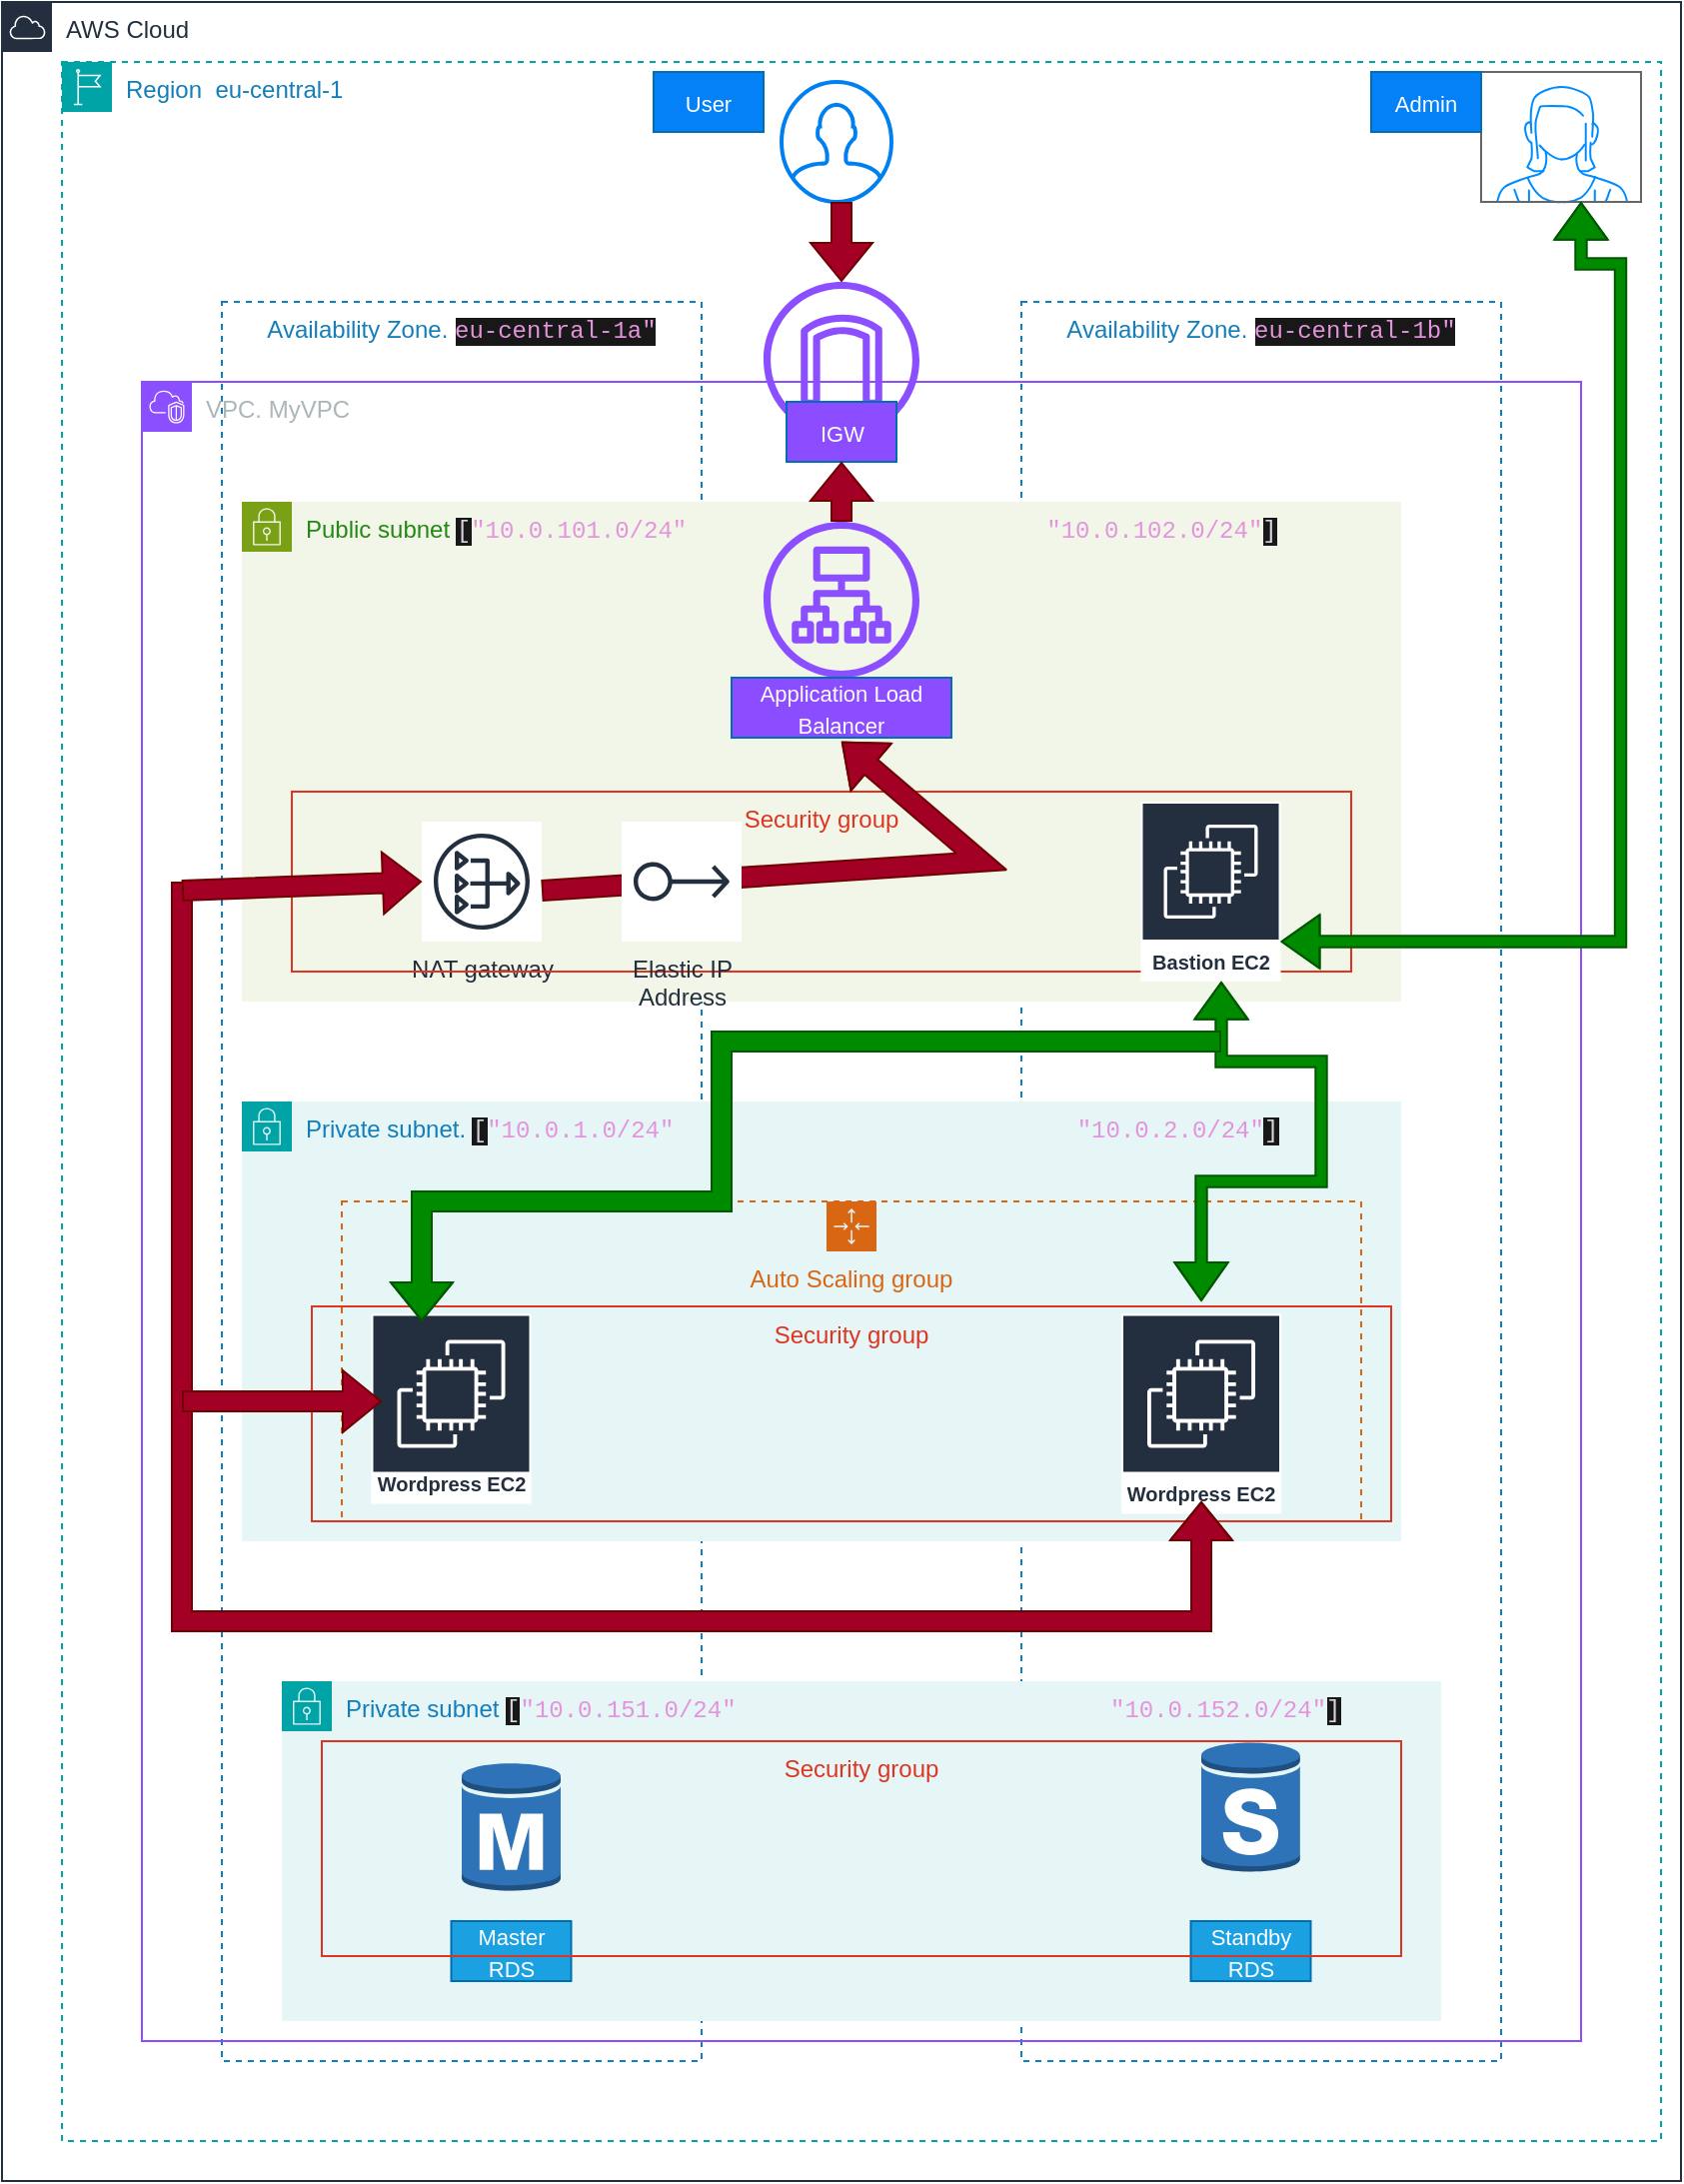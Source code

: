 <mxfile version="24.7.17">
  <diagram name="Page-1" id="aaaa8250-4180-3840-79b5-4cada1eebb92">
    <mxGraphModel dx="2798" dy="1189" grid="1" gridSize="10" guides="1" tooltips="1" connect="1" arrows="1" fold="1" page="1" pageScale="1" pageWidth="850" pageHeight="1100" background="none" math="0" shadow="0">
      <root>
        <mxCell id="0" />
        <mxCell id="1" parent="0" />
        <mxCell id="aPHQRfl6VZH8cD_R3Oct-2" value="AWS Cloud" style="points=[[0,0],[0.25,0],[0.5,0],[0.75,0],[1,0],[1,0.25],[1,0.5],[1,0.75],[1,1],[0.75,1],[0.5,1],[0.25,1],[0,1],[0,0.75],[0,0.5],[0,0.25]];outlineConnect=0;gradientColor=none;html=1;whiteSpace=wrap;fontSize=12;fontStyle=0;container=1;pointerEvents=0;collapsible=0;recursiveResize=0;shape=mxgraph.aws4.group;grIcon=mxgraph.aws4.group_aws_cloud;strokeColor=#232F3E;fillColor=none;verticalAlign=top;align=left;spacingLeft=30;fontColor=#232F3E;dashed=0;movable=0;resizable=0;rotatable=0;deletable=0;editable=0;locked=1;connectable=0;" vertex="1" parent="1">
          <mxGeometry x="10" y="10" width="840" height="1090" as="geometry" />
        </mxCell>
        <mxCell id="aPHQRfl6VZH8cD_R3Oct-3" value="Availability Zone.&amp;nbsp;&lt;span style=&quot;color: rgb(227, 148, 220); background-color: rgb(24, 24, 24); font-family: Menlo, Monaco, &amp;quot;Courier New&amp;quot;, monospace; white-space: pre;&quot;&gt;eu-central-1a&quot;&lt;/span&gt;" style="fillColor=none;strokeColor=#147EBA;dashed=1;verticalAlign=top;fontStyle=0;fontColor=#147EBA;whiteSpace=wrap;html=1;movable=0;resizable=0;rotatable=0;deletable=0;editable=0;locked=1;connectable=0;" vertex="1" parent="aPHQRfl6VZH8cD_R3Oct-2">
          <mxGeometry x="110" y="150" width="240" height="880" as="geometry" />
        </mxCell>
        <mxCell id="aPHQRfl6VZH8cD_R3Oct-6" value="Availability Zone.&amp;nbsp;&lt;span style=&quot;color: rgb(227, 148, 220); background-color: rgb(24, 24, 24); font-family: Menlo, Monaco, &amp;quot;Courier New&amp;quot;, monospace; white-space: pre;&quot;&gt;eu-central-1b&quot;&lt;/span&gt;" style="fillColor=none;strokeColor=#147EBA;dashed=1;verticalAlign=top;fontStyle=0;fontColor=#147EBA;whiteSpace=wrap;html=1;movable=0;resizable=0;rotatable=0;deletable=0;editable=0;locked=1;connectable=0;" vertex="1" parent="aPHQRfl6VZH8cD_R3Oct-2">
          <mxGeometry x="510" y="150" width="240" height="880" as="geometry" />
        </mxCell>
        <mxCell id="aPHQRfl6VZH8cD_R3Oct-8" value="Region&amp;nbsp; eu-central-1" style="points=[[0,0],[0.25,0],[0.5,0],[0.75,0],[1,0],[1,0.25],[1,0.5],[1,0.75],[1,1],[0.75,1],[0.5,1],[0.25,1],[0,1],[0,0.75],[0,0.5],[0,0.25]];outlineConnect=0;gradientColor=none;html=1;whiteSpace=wrap;fontSize=12;fontStyle=0;container=1;pointerEvents=0;collapsible=0;recursiveResize=0;shape=mxgraph.aws4.group;grIcon=mxgraph.aws4.group_region;strokeColor=#00A4A6;fillColor=none;verticalAlign=top;align=left;spacingLeft=30;fontColor=#147EBA;dashed=1;movable=0;resizable=0;rotatable=0;deletable=0;editable=0;locked=1;connectable=0;" vertex="1" parent="aPHQRfl6VZH8cD_R3Oct-2">
          <mxGeometry x="30" y="30" width="800" height="1040" as="geometry" />
        </mxCell>
        <mxCell id="aPHQRfl6VZH8cD_R3Oct-10" value="VPC. MyVPC" style="points=[[0,0],[0.25,0],[0.5,0],[0.75,0],[1,0],[1,0.25],[1,0.5],[1,0.75],[1,1],[0.75,1],[0.5,1],[0.25,1],[0,1],[0,0.75],[0,0.5],[0,0.25]];outlineConnect=0;gradientColor=none;html=1;whiteSpace=wrap;fontSize=12;fontStyle=0;container=1;pointerEvents=0;collapsible=0;recursiveResize=0;shape=mxgraph.aws4.group;grIcon=mxgraph.aws4.group_vpc2;strokeColor=#8C4FFF;fillColor=none;verticalAlign=top;align=left;spacingLeft=30;fontColor=#AAB7B8;dashed=0;movable=0;resizable=0;rotatable=0;deletable=0;editable=0;locked=1;connectable=0;" vertex="1" parent="1">
          <mxGeometry x="80" y="200" width="720" height="830" as="geometry" />
        </mxCell>
        <mxCell id="aPHQRfl6VZH8cD_R3Oct-12" value="Public subnet&amp;nbsp;&lt;span style=&quot;background-color: rgb(24, 24, 24); color: rgb(214, 214, 221); font-family: Menlo, Monaco, &amp;quot;Courier New&amp;quot;, monospace; white-space: pre;&quot;&gt;[&lt;/span&gt;&lt;span style=&quot;font-family: Menlo, Monaco, &amp;quot;Courier New&amp;quot;, monospace; white-space: pre; color: rgb(227, 148, 220);&quot;&gt;&quot;10.0.101.0/24&quot;                         &lt;/span&gt;&lt;span style=&quot;font-family: Menlo, Monaco, &amp;quot;Courier New&amp;quot;, monospace; white-space: pre; color: rgb(227, 148, 220);&quot;&gt;&quot;10.0.102.0/24&quot;&lt;/span&gt;&lt;span style=&quot;background-color: rgb(24, 24, 24); color: rgb(214, 214, 221); font-family: Menlo, Monaco, &amp;quot;Courier New&amp;quot;, monospace; white-space: pre;&quot;&gt;]&lt;/span&gt;" style="points=[[0,0],[0.25,0],[0.5,0],[0.75,0],[1,0],[1,0.25],[1,0.5],[1,0.75],[1,1],[0.75,1],[0.5,1],[0.25,1],[0,1],[0,0.75],[0,0.5],[0,0.25]];outlineConnect=0;gradientColor=none;html=1;whiteSpace=wrap;fontSize=12;fontStyle=0;container=1;pointerEvents=0;collapsible=0;recursiveResize=0;shape=mxgraph.aws4.group;grIcon=mxgraph.aws4.group_security_group;grStroke=0;strokeColor=#7AA116;fillColor=#F2F6E8;verticalAlign=top;align=left;spacingLeft=30;fontColor=#248814;dashed=0;movable=0;resizable=0;rotatable=0;deletable=0;editable=0;locked=1;connectable=0;" vertex="1" parent="1">
          <mxGeometry x="130" y="260" width="580" height="250" as="geometry" />
        </mxCell>
        <mxCell id="aPHQRfl6VZH8cD_R3Oct-30" value="" style="sketch=0;outlineConnect=0;fontColor=#232F3E;gradientColor=none;fillColor=#8C4FFF;strokeColor=none;dashed=0;verticalLabelPosition=bottom;verticalAlign=top;align=center;html=1;fontSize=12;fontStyle=0;aspect=fixed;pointerEvents=1;shape=mxgraph.aws4.application_load_balancer;movable=0;resizable=0;rotatable=0;deletable=0;editable=0;locked=1;connectable=0;" vertex="1" parent="aPHQRfl6VZH8cD_R3Oct-12">
          <mxGeometry x="261" y="10" width="78" height="78" as="geometry" />
        </mxCell>
        <mxCell id="aPHQRfl6VZH8cD_R3Oct-31" value="&lt;p style=&quot;line-height: 90%;&quot;&gt;&lt;font face=&quot;Helvetica&quot; style=&quot;font-size: 11px;&quot;&gt;Application Load Balancer&lt;/font&gt;&lt;/p&gt;" style="text;html=1;align=center;verticalAlign=middle;whiteSpace=wrap;rounded=0;fontSize=16;fillColor=#8b4dff;fontColor=#ffffff;strokeColor=#006EAF;movable=0;resizable=0;rotatable=0;deletable=0;editable=0;locked=1;connectable=0;" vertex="1" parent="aPHQRfl6VZH8cD_R3Oct-12">
          <mxGeometry x="245" y="88" width="110" height="30" as="geometry" />
        </mxCell>
        <mxCell id="aPHQRfl6VZH8cD_R3Oct-17" value="NAT gateway" style="sketch=0;outlineConnect=0;fontColor=#232F3E;gradientColor=none;strokeColor=#232F3E;fillColor=#ffffff;dashed=0;verticalLabelPosition=bottom;verticalAlign=top;align=center;html=1;fontSize=12;fontStyle=0;aspect=fixed;shape=mxgraph.aws4.resourceIcon;resIcon=mxgraph.aws4.nat_gateway;movable=0;resizable=0;rotatable=0;deletable=0;editable=0;locked=1;connectable=0;" vertex="1" parent="aPHQRfl6VZH8cD_R3Oct-12">
          <mxGeometry x="90" y="160" width="60" height="60" as="geometry" />
        </mxCell>
        <mxCell id="aPHQRfl6VZH8cD_R3Oct-40" value="Security group" style="fillColor=none;strokeColor=#DD3522;verticalAlign=top;fontStyle=0;fontColor=#DD3522;whiteSpace=wrap;html=1;movable=0;resizable=0;rotatable=0;deletable=0;editable=0;locked=1;connectable=0;" vertex="1" parent="aPHQRfl6VZH8cD_R3Oct-12">
          <mxGeometry x="25" y="145" width="530" height="90" as="geometry" />
        </mxCell>
        <mxCell id="aPHQRfl6VZH8cD_R3Oct-13" value="Private subnet.&amp;nbsp;&lt;span style=&quot;background-color: rgb(24, 24, 24); color: rgb(214, 214, 221); font-family: Menlo, Monaco, &amp;quot;Courier New&amp;quot;, monospace; white-space: pre;&quot;&gt;[&lt;/span&gt;&lt;span style=&quot;font-family: Menlo, Monaco, &amp;quot;Courier New&amp;quot;, monospace; white-space: pre; color: rgb(227, 148, 220);&quot;&gt;&quot;10.0.1.0/24&quot;                            &lt;/span&gt;&lt;span style=&quot;font-family: Menlo, Monaco, &amp;quot;Courier New&amp;quot;, monospace; white-space: pre; color: rgb(227, 148, 220);&quot;&gt;&quot;10.0.2.0/24&quot;&lt;/span&gt;&lt;span style=&quot;background-color: rgb(24, 24, 24); color: rgb(214, 214, 221); font-family: Menlo, Monaco, &amp;quot;Courier New&amp;quot;, monospace; white-space: pre;&quot;&gt;]&lt;/span&gt;" style="points=[[0,0],[0.25,0],[0.5,0],[0.75,0],[1,0],[1,0.25],[1,0.5],[1,0.75],[1,1],[0.75,1],[0.5,1],[0.25,1],[0,1],[0,0.75],[0,0.5],[0,0.25]];outlineConnect=0;gradientColor=none;html=1;whiteSpace=wrap;fontSize=12;fontStyle=0;container=1;pointerEvents=0;collapsible=0;recursiveResize=0;shape=mxgraph.aws4.group;grIcon=mxgraph.aws4.group_security_group;grStroke=0;strokeColor=#00A4A6;fillColor=#E6F6F7;verticalAlign=top;align=left;spacingLeft=30;fontColor=#147EBA;dashed=0;movable=0;resizable=0;rotatable=0;deletable=0;editable=0;locked=1;connectable=0;" vertex="1" parent="1">
          <mxGeometry x="130" y="560" width="580" height="220" as="geometry" />
        </mxCell>
        <mxCell id="aPHQRfl6VZH8cD_R3Oct-32" value="Auto Scaling group" style="points=[[0,0],[0.25,0],[0.5,0],[0.75,0],[1,0],[1,0.25],[1,0.5],[1,0.75],[1,1],[0.75,1],[0.5,1],[0.25,1],[0,1],[0,0.75],[0,0.5],[0,0.25]];outlineConnect=0;gradientColor=none;html=1;whiteSpace=wrap;fontSize=12;fontStyle=0;container=1;pointerEvents=0;collapsible=0;recursiveResize=0;shape=mxgraph.aws4.groupCenter;grIcon=mxgraph.aws4.group_auto_scaling_group;grStroke=1;strokeColor=#D86613;fillColor=none;verticalAlign=top;align=center;fontColor=#D86613;dashed=1;spacingTop=25;movable=0;resizable=0;rotatable=0;deletable=0;editable=0;locked=1;connectable=0;" vertex="1" parent="aPHQRfl6VZH8cD_R3Oct-13">
          <mxGeometry x="50" y="50" width="510" height="160" as="geometry" />
        </mxCell>
        <mxCell id="aPHQRfl6VZH8cD_R3Oct-20" value="Wordpress EC2" style="sketch=0;outlineConnect=0;fontColor=#232F3E;gradientColor=none;strokeColor=#ffffff;fillColor=#232F3E;dashed=0;verticalLabelPosition=middle;verticalAlign=bottom;align=center;html=1;whiteSpace=wrap;fontSize=10;fontStyle=1;spacing=3;shape=mxgraph.aws4.productIcon;prIcon=mxgraph.aws4.ec2;movable=0;resizable=0;rotatable=0;deletable=0;editable=0;locked=1;connectable=0;" vertex="1" parent="aPHQRfl6VZH8cD_R3Oct-32">
          <mxGeometry x="390" y="56.25" width="80" height="100" as="geometry" />
        </mxCell>
        <mxCell id="aPHQRfl6VZH8cD_R3Oct-41" value="Security group" style="fillColor=none;strokeColor=#DD3522;verticalAlign=top;fontStyle=0;fontColor=#DD3522;whiteSpace=wrap;html=1;movable=0;resizable=0;rotatable=0;deletable=0;editable=0;locked=1;connectable=0;" vertex="1" parent="aPHQRfl6VZH8cD_R3Oct-32">
          <mxGeometry x="-15" y="52.5" width="540" height="107.5" as="geometry" />
        </mxCell>
        <mxCell id="aPHQRfl6VZH8cD_R3Oct-19" value="Wordpress EC2" style="sketch=0;outlineConnect=0;fontColor=#232F3E;gradientColor=none;strokeColor=#ffffff;fillColor=#232F3E;dashed=0;verticalLabelPosition=middle;verticalAlign=bottom;align=center;html=1;whiteSpace=wrap;fontSize=10;fontStyle=1;spacing=3;shape=mxgraph.aws4.productIcon;prIcon=mxgraph.aws4.ec2;movable=0;resizable=0;rotatable=0;deletable=0;editable=0;locked=1;connectable=0;" vertex="1" parent="aPHQRfl6VZH8cD_R3Oct-32">
          <mxGeometry x="14.75" y="56.25" width="80" height="95" as="geometry" />
        </mxCell>
        <mxCell id="aPHQRfl6VZH8cD_R3Oct-14" value="Private subnet&amp;nbsp;&lt;span style=&quot;background-color: rgb(24, 24, 24); color: rgb(214, 214, 221); font-family: Menlo, Monaco, &amp;quot;Courier New&amp;quot;, monospace; white-space: pre;&quot;&gt;[&lt;/span&gt;&lt;span style=&quot;font-family: Menlo, Monaco, &amp;quot;Courier New&amp;quot;, monospace; white-space: pre; color: rgb(227, 148, 220);&quot;&gt;&quot;10.0.151.0/24&quot;                     &lt;/span&gt;&lt;span style=&quot;font-family: Menlo, Monaco, &amp;quot;Courier New&amp;quot;, monospace; white-space: pre; color: rgb(227, 148, 220);&quot;&gt;     &quot;10.0.152.0/24&quot;&lt;/span&gt;&lt;span style=&quot;background-color: rgb(24, 24, 24); color: rgb(214, 214, 221); font-family: Menlo, Monaco, &amp;quot;Courier New&amp;quot;, monospace; white-space: pre;&quot;&gt;]&lt;/span&gt;" style="points=[[0,0],[0.25,0],[0.5,0],[0.75,0],[1,0],[1,0.25],[1,0.5],[1,0.75],[1,1],[0.75,1],[0.5,1],[0.25,1],[0,1],[0,0.75],[0,0.5],[0,0.25]];outlineConnect=0;gradientColor=none;html=1;whiteSpace=wrap;fontSize=12;fontStyle=0;container=1;pointerEvents=0;collapsible=0;recursiveResize=0;shape=mxgraph.aws4.group;grIcon=mxgraph.aws4.group_security_group;grStroke=0;strokeColor=#00A4A6;fillColor=#E6F6F7;verticalAlign=top;align=left;spacingLeft=30;fontColor=#147EBA;dashed=0;movable=0;resizable=0;rotatable=0;deletable=0;editable=0;locked=1;connectable=0;" vertex="1" parent="1">
          <mxGeometry x="150" y="850" width="580" height="170" as="geometry" />
        </mxCell>
        <mxCell id="aPHQRfl6VZH8cD_R3Oct-18" value="Bastion EC2" style="sketch=0;outlineConnect=0;fontColor=#232F3E;gradientColor=none;strokeColor=#ffffff;fillColor=#232F3E;dashed=0;verticalLabelPosition=middle;verticalAlign=bottom;align=center;html=1;whiteSpace=wrap;fontSize=10;fontStyle=1;spacing=3;shape=mxgraph.aws4.productIcon;prIcon=mxgraph.aws4.ec2;movable=0;resizable=0;rotatable=0;deletable=0;editable=0;locked=1;connectable=0;" vertex="1" parent="1">
          <mxGeometry x="579.75" y="410" width="70" height="90" as="geometry" />
        </mxCell>
        <mxCell id="aPHQRfl6VZH8cD_R3Oct-25" value="" style="outlineConnect=0;dashed=0;verticalLabelPosition=bottom;verticalAlign=top;align=center;html=1;shape=mxgraph.aws3.rds_db_instance;fillColor=#2E73B8;gradientColor=none;movable=0;resizable=0;rotatable=0;deletable=0;editable=0;locked=1;connectable=0;" vertex="1" parent="1">
          <mxGeometry x="240" y="890" width="49.5" height="66" as="geometry" />
        </mxCell>
        <mxCell id="aPHQRfl6VZH8cD_R3Oct-27" value="&lt;p style=&quot;line-height: 90%;&quot;&gt;&lt;font face=&quot;Helvetica&quot; style=&quot;font-size: 11px;&quot;&gt;Master RDS&lt;/font&gt;&lt;/p&gt;" style="text;html=1;align=center;verticalAlign=middle;whiteSpace=wrap;rounded=0;fontSize=16;fillColor=#1ba1e2;fontColor=#ffffff;strokeColor=#006EAF;movable=0;resizable=0;rotatable=0;deletable=0;editable=0;locked=1;connectable=0;" vertex="1" parent="1">
          <mxGeometry x="234.75" y="970" width="60" height="30" as="geometry" />
        </mxCell>
        <mxCell id="aPHQRfl6VZH8cD_R3Oct-28" value="&lt;p style=&quot;line-height: 90%;&quot;&gt;&lt;font face=&quot;Helvetica&quot; style=&quot;font-size: 11px;&quot;&gt;Standby RDS&lt;/font&gt;&lt;/p&gt;" style="text;html=1;align=center;verticalAlign=middle;whiteSpace=wrap;rounded=0;fontSize=16;fillColor=#1ba1e2;fontColor=#ffffff;strokeColor=#006EAF;movable=0;resizable=0;rotatable=0;deletable=0;editable=0;locked=1;connectable=0;" vertex="1" parent="1">
          <mxGeometry x="604.75" y="970" width="60" height="30" as="geometry" />
        </mxCell>
        <mxCell id="aPHQRfl6VZH8cD_R3Oct-29" value="" style="outlineConnect=0;dashed=0;verticalLabelPosition=bottom;verticalAlign=top;align=center;html=1;shape=mxgraph.aws3.rds_db_instance_standby_multi_az;fillColor=#2E73B8;gradientColor=none;movable=0;resizable=0;rotatable=0;deletable=0;editable=0;locked=1;connectable=0;" vertex="1" parent="1">
          <mxGeometry x="610" y="880" width="49.5" height="66" as="geometry" />
        </mxCell>
        <mxCell id="aPHQRfl6VZH8cD_R3Oct-33" value="" style="sketch=0;outlineConnect=0;fontColor=#232F3E;gradientColor=none;fillColor=#8C4FFF;strokeColor=none;dashed=0;verticalLabelPosition=bottom;verticalAlign=top;align=center;html=1;fontSize=12;fontStyle=0;aspect=fixed;pointerEvents=1;shape=mxgraph.aws4.internet_gateway;movable=0;resizable=0;rotatable=0;deletable=0;editable=0;locked=1;connectable=0;" vertex="1" parent="1">
          <mxGeometry x="391" y="150" width="78" height="78" as="geometry" />
        </mxCell>
        <mxCell id="aPHQRfl6VZH8cD_R3Oct-34" value="" style="html=1;verticalLabelPosition=bottom;align=center;labelBackgroundColor=#ffffff;verticalAlign=top;strokeWidth=2;strokeColor=#0080F0;shadow=0;dashed=0;shape=mxgraph.ios7.icons.user;movable=0;resizable=0;rotatable=0;deletable=0;editable=0;locked=1;connectable=0;" vertex="1" parent="1">
          <mxGeometry x="400" y="50" width="55" height="60" as="geometry" />
        </mxCell>
        <mxCell id="aPHQRfl6VZH8cD_R3Oct-35" value="&lt;p style=&quot;line-height: 90%;&quot;&gt;&lt;font face=&quot;Helvetica&quot; style=&quot;font-size: 11px;&quot;&gt;IGW&lt;/font&gt;&lt;/p&gt;" style="text;html=1;align=center;verticalAlign=middle;whiteSpace=wrap;rounded=0;fontSize=16;fillColor=#8b4dff;fontColor=#ffffff;strokeColor=#006EAF;movable=0;resizable=0;rotatable=0;deletable=0;editable=0;locked=1;connectable=0;" vertex="1" parent="1">
          <mxGeometry x="402.5" y="210" width="55" height="30" as="geometry" />
        </mxCell>
        <mxCell id="aPHQRfl6VZH8cD_R3Oct-36" value="&lt;p style=&quot;line-height: 90%;&quot;&gt;&lt;font face=&quot;Helvetica&quot; style=&quot;font-size: 11px;&quot;&gt;User&lt;/font&gt;&lt;/p&gt;" style="text;html=1;align=center;verticalAlign=middle;whiteSpace=wrap;rounded=0;fontSize=16;fillColor=#0481f6;fontColor=#ffffff;strokeColor=#006EAF;movable=0;resizable=0;rotatable=0;deletable=0;editable=0;locked=1;connectable=0;" vertex="1" parent="1">
          <mxGeometry x="336" y="45" width="55" height="30" as="geometry" />
        </mxCell>
        <mxCell id="aPHQRfl6VZH8cD_R3Oct-37" value="" style="verticalLabelPosition=bottom;shadow=0;dashed=0;align=center;html=1;verticalAlign=top;strokeWidth=1;shape=mxgraph.mockup.containers.userFemale;strokeColor=#666666;strokeColor2=#008cff;movable=0;resizable=0;rotatable=0;deletable=0;editable=0;locked=1;connectable=0;" vertex="1" parent="1">
          <mxGeometry x="750" y="45" width="80" height="65" as="geometry" />
        </mxCell>
        <mxCell id="aPHQRfl6VZH8cD_R3Oct-38" value="&lt;p style=&quot;line-height: 90%;&quot;&gt;&lt;font face=&quot;Helvetica&quot; style=&quot;font-size: 11px;&quot;&gt;Admin&lt;/font&gt;&lt;/p&gt;" style="text;html=1;align=center;verticalAlign=middle;whiteSpace=wrap;rounded=0;fontSize=16;fillColor=#0481f6;fontColor=#ffffff;strokeColor=#006EAF;movable=0;resizable=0;rotatable=0;deletable=0;editable=0;locked=1;connectable=0;" vertex="1" parent="1">
          <mxGeometry x="695" y="45" width="55" height="30" as="geometry" />
        </mxCell>
        <mxCell id="aPHQRfl6VZH8cD_R3Oct-42" value="Security group" style="fillColor=none;strokeColor=#DD3522;verticalAlign=top;fontStyle=0;fontColor=#DD3522;whiteSpace=wrap;html=1;movable=0;resizable=0;rotatable=0;deletable=0;editable=0;locked=1;connectable=0;" vertex="1" parent="1">
          <mxGeometry x="170" y="880" width="540" height="107.5" as="geometry" />
        </mxCell>
        <mxCell id="aPHQRfl6VZH8cD_R3Oct-53" value="" style="endArrow=classic;startArrow=classic;html=1;rounded=0;fontSize=12;edgeStyle=orthogonalEdgeStyle;shape=flexArrow;fillColor=#008a00;strokeColor=#005700;width=5.714;startSize=5.8;" edge="1" parent="1">
          <mxGeometry width="50" height="50" relative="1" as="geometry">
            <mxPoint x="800" y="110" as="sourcePoint" />
            <mxPoint x="649.75" y="480" as="targetPoint" />
            <Array as="points">
              <mxPoint x="819.75" y="141" />
              <mxPoint x="819.75" y="480" />
            </Array>
          </mxGeometry>
        </mxCell>
        <mxCell id="aPHQRfl6VZH8cD_R3Oct-54" value="" style="endArrow=classic;startArrow=classic;html=1;rounded=0;fontSize=12;edgeStyle=orthogonalEdgeStyle;shape=flexArrow;fillColor=#008a00;strokeColor=#005700;width=5.714;startSize=5.8;" edge="1" parent="1">
          <mxGeometry width="50" height="50" relative="1" as="geometry">
            <mxPoint x="620" y="500" as="sourcePoint" />
            <mxPoint x="610" y="660" as="targetPoint" />
            <Array as="points">
              <mxPoint x="620" y="540" />
              <mxPoint x="670" y="540" />
              <mxPoint x="670" y="600" />
              <mxPoint x="610" y="600" />
            </Array>
          </mxGeometry>
        </mxCell>
        <mxCell id="aPHQRfl6VZH8cD_R3Oct-57" value="" style="edgeStyle=segmentEdgeStyle;endArrow=classic;html=1;curved=0;rounded=0;fontSize=12;shape=flexArrow;fillColor=#008a00;strokeColor=#005700;" edge="1" parent="1">
          <mxGeometry width="50" height="50" relative="1" as="geometry">
            <mxPoint x="620" y="530" as="sourcePoint" />
            <mxPoint x="220" y="670" as="targetPoint" />
            <Array as="points">
              <mxPoint x="370" y="530" />
              <mxPoint x="370" y="610" />
              <mxPoint x="220" y="610" />
            </Array>
          </mxGeometry>
        </mxCell>
        <mxCell id="aPHQRfl6VZH8cD_R3Oct-61" value="" style="edgeStyle=elbowEdgeStyle;elbow=vertical;endArrow=classic;html=1;curved=0;rounded=0;fontSize=12;shape=flexArrow;fillColor=#a20025;strokeColor=#6F0000;" edge="1" parent="1">
          <mxGeometry width="50" height="50" relative="1" as="geometry">
            <mxPoint x="100" y="450" as="sourcePoint" />
            <mxPoint x="610" y="760" as="targetPoint" />
            <Array as="points">
              <mxPoint x="350" y="820" />
            </Array>
          </mxGeometry>
        </mxCell>
        <mxCell id="aPHQRfl6VZH8cD_R3Oct-62" value="" style="endArrow=classic;html=1;rounded=0;fontSize=12;curved=1;shape=flexArrow;fillColor=#a20025;strokeColor=#6F0000;" edge="1" parent="1">
          <mxGeometry width="50" height="50" relative="1" as="geometry">
            <mxPoint x="100" y="710" as="sourcePoint" />
            <mxPoint x="200" y="710" as="targetPoint" />
          </mxGeometry>
        </mxCell>
        <mxCell id="aPHQRfl6VZH8cD_R3Oct-63" value="" style="endArrow=classic;html=1;rounded=0;fontSize=12;curved=1;shape=flexArrow;fillColor=#a20025;strokeColor=#6F0000;" edge="1" parent="1">
          <mxGeometry width="50" height="50" relative="1" as="geometry">
            <mxPoint x="100" y="454.52" as="sourcePoint" />
            <mxPoint x="220" y="450" as="targetPoint" />
          </mxGeometry>
        </mxCell>
        <mxCell id="aPHQRfl6VZH8cD_R3Oct-64" value="" style="endArrow=classic;html=1;rounded=0;fontSize=12;curved=1;shape=flexArrow;fillColor=#a20025;strokeColor=#6F0000;" edge="1" parent="1">
          <mxGeometry width="50" height="50" relative="1" as="geometry">
            <mxPoint x="280" y="454.52" as="sourcePoint" />
            <mxPoint x="430" y="380" as="targetPoint" />
            <Array as="points">
              <mxPoint x="500" y="440" />
            </Array>
          </mxGeometry>
        </mxCell>
        <mxCell id="aPHQRfl6VZH8cD_R3Oct-65" value="" style="endArrow=classic;html=1;rounded=0;fontSize=12;curved=1;shape=flexArrow;fillColor=#a20025;strokeColor=#6F0000;" edge="1" parent="1">
          <mxGeometry width="50" height="50" relative="1" as="geometry">
            <mxPoint x="430" y="270" as="sourcePoint" />
            <mxPoint x="430" y="240" as="targetPoint" />
          </mxGeometry>
        </mxCell>
        <mxCell id="aPHQRfl6VZH8cD_R3Oct-66" value="" style="endArrow=classic;html=1;rounded=0;fontSize=12;curved=1;shape=flexArrow;fillColor=#a20025;strokeColor=#6F0000;" edge="1" parent="1">
          <mxGeometry width="50" height="50" relative="1" as="geometry">
            <mxPoint x="430" y="110" as="sourcePoint" />
            <mxPoint x="430" y="150" as="targetPoint" />
          </mxGeometry>
        </mxCell>
        <mxCell id="aPHQRfl6VZH8cD_R3Oct-67" value="Elastic IP&#xa;Address" style="sketch=0;outlineConnect=0;fontColor=#232F3E;gradientColor=none;strokeColor=#232F3E;fillColor=#ffffff;dashed=0;verticalLabelPosition=bottom;verticalAlign=top;align=center;html=1;fontSize=12;fontStyle=0;aspect=fixed;shape=mxgraph.aws4.resourceIcon;resIcon=mxgraph.aws4.elastic_ip_address;" vertex="1" parent="1">
          <mxGeometry x="320" y="420" width="60" height="60" as="geometry" />
        </mxCell>
      </root>
    </mxGraphModel>
  </diagram>
</mxfile>
